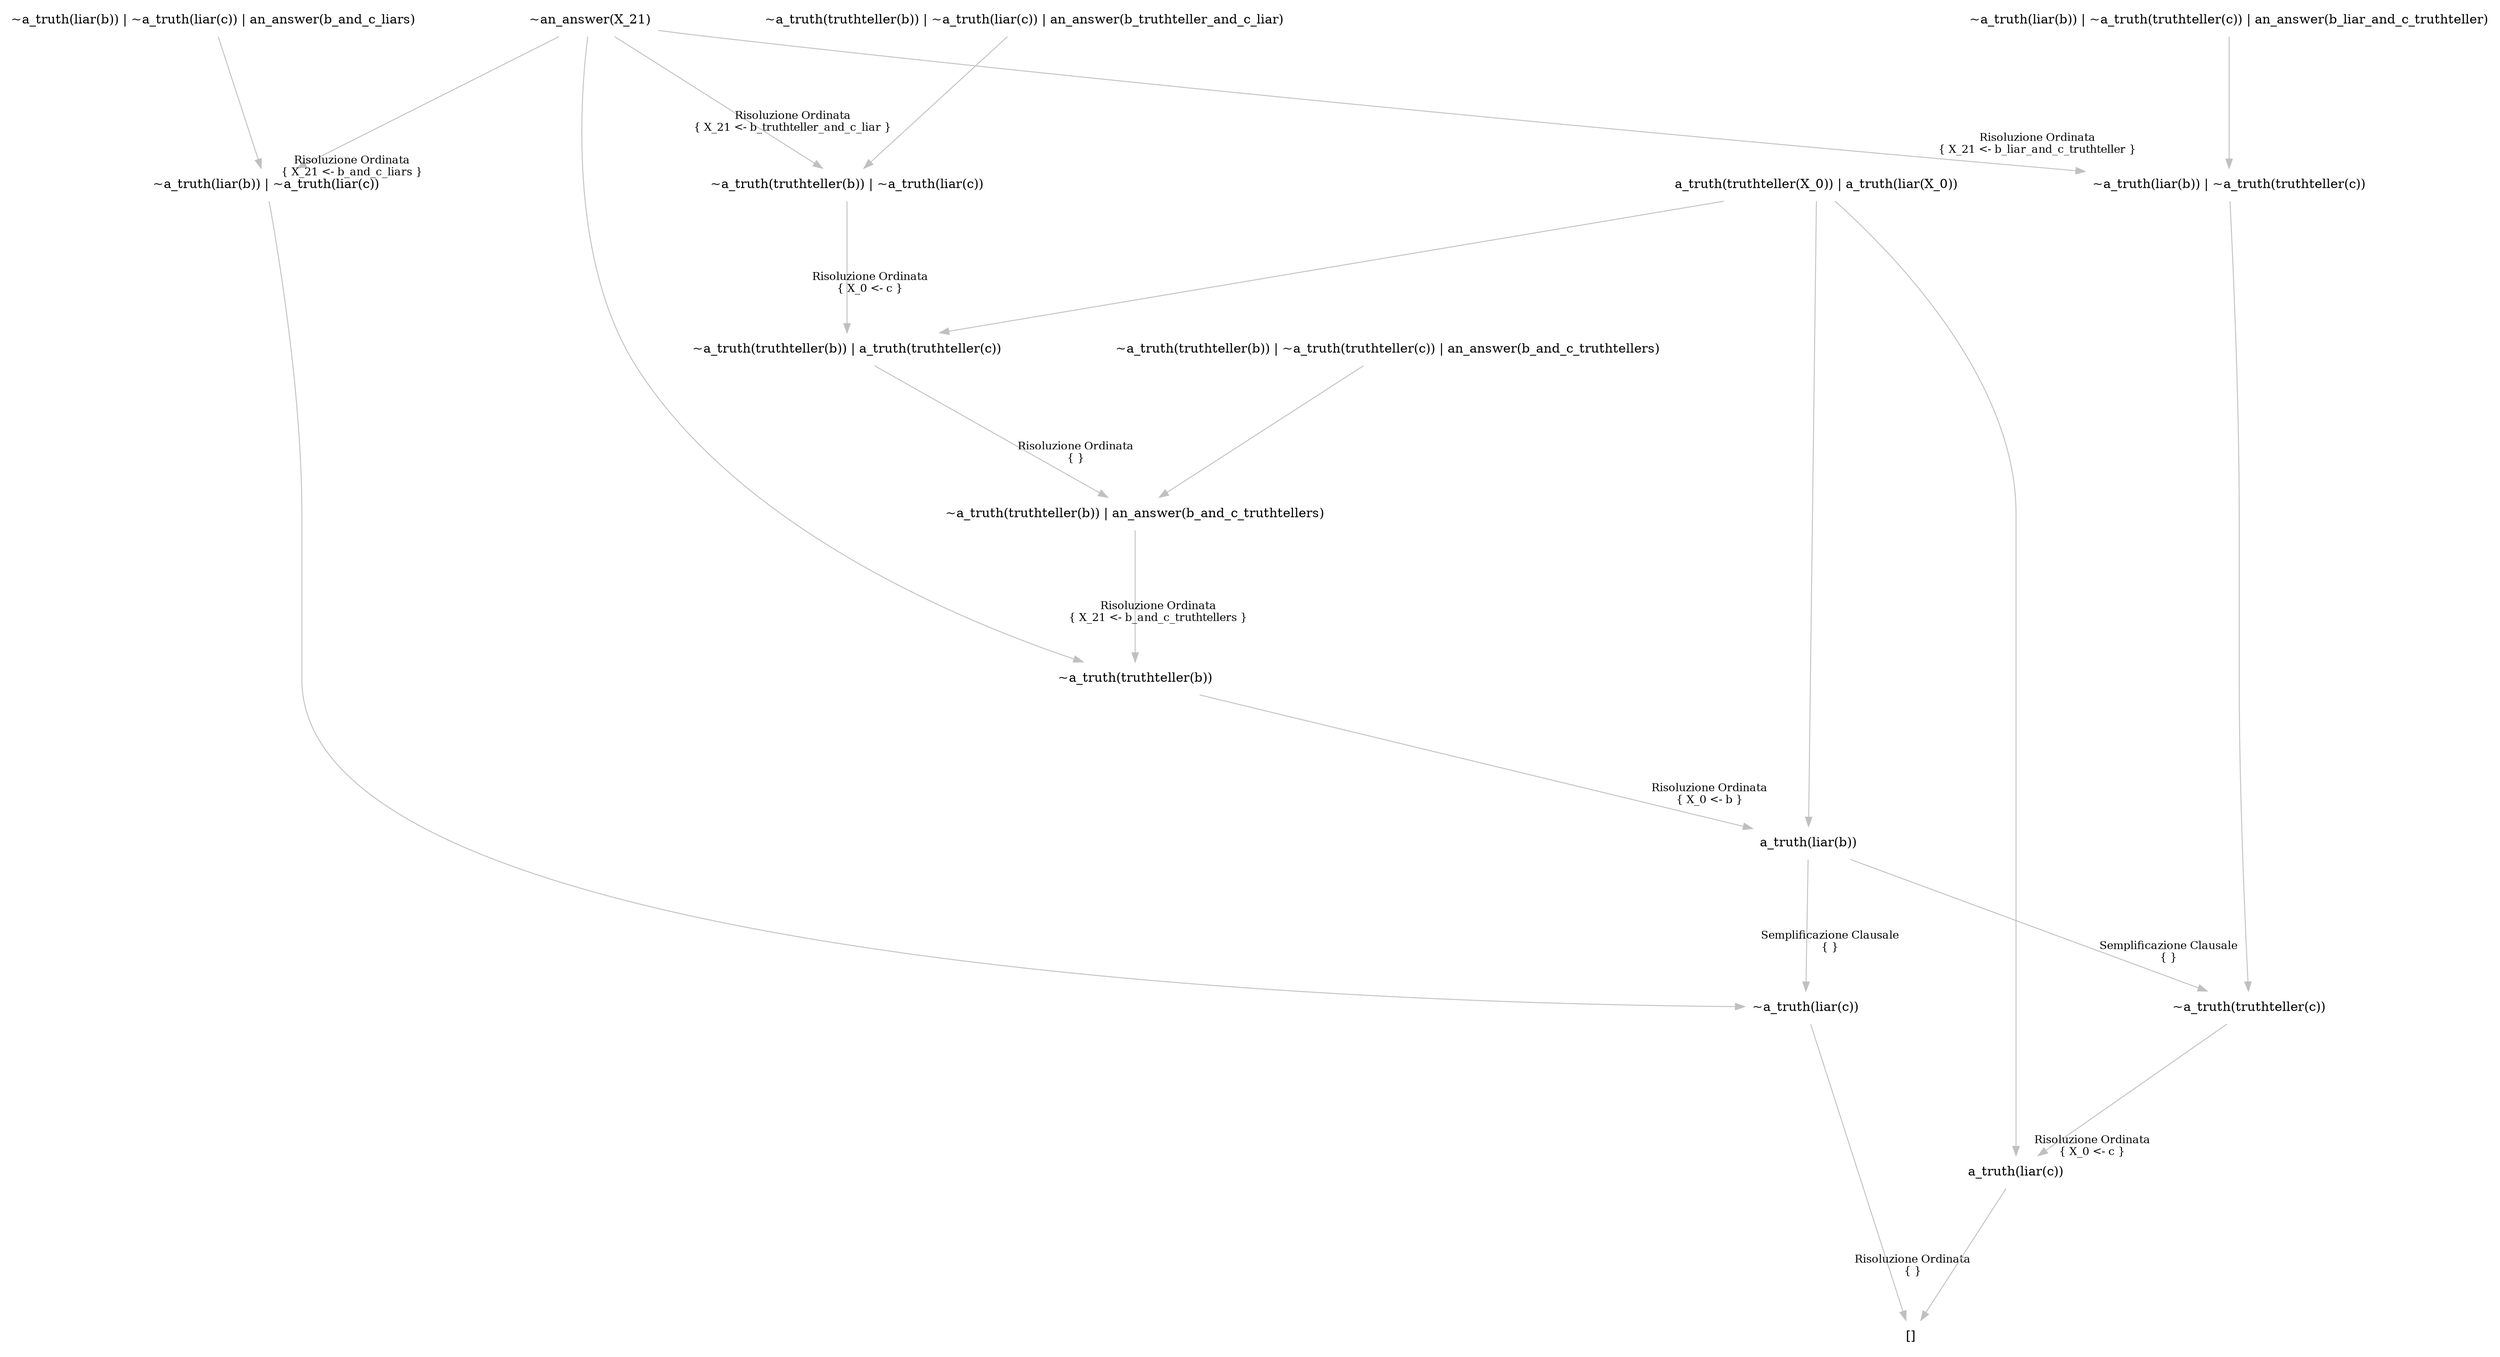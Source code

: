 digraph {
	nodesep="1.5"; ranksep=2;
	node [shape=plaintext];
	edge [color=gray];
	"~a_truth(liar(c))" -> "[]" [labelfontcolor=black,labelfontsize="12",headlabel="Risoluzione Ordinata\n{ }",labeldistance="6"];
	"a_truth(liar(b))" -> "~a_truth(liar(c))" [labelfontcolor=black,labelfontsize="12",headlabel="Semplificazione Clausale\n{ }",labeldistance="6"];
	"~a_truth(truthteller(b))" -> "a_truth(liar(b))" [labelfontcolor=black,labelfontsize="12",headlabel="Risoluzione Ordinata\n{ X_0 <- b }",labeldistance="6"];
	"~a_truth(truthteller(b)) | an_answer(b_and_c_truthtellers)" -> "~a_truth(truthteller(b))" [labelfontcolor=black,labelfontsize="12",headlabel="Risoluzione Ordinata\n{ X_21 <- b_and_c_truthtellers }",labeldistance="6"];
	"~a_truth(truthteller(b)) | a_truth(truthteller(c))" -> "~a_truth(truthteller(b)) | an_answer(b_and_c_truthtellers)" [labelfontcolor=black,labelfontsize="12",headlabel="Risoluzione Ordinata\n{ }",labeldistance="6"];
	"~a_truth(truthteller(b)) | ~a_truth(liar(c))" -> "~a_truth(truthteller(b)) | a_truth(truthteller(c))" [labelfontcolor=black,labelfontsize="12",headlabel="Risoluzione Ordinata\n{ X_0 <- c }",labeldistance="6"];
	"~an_answer(X_21)" -> "~a_truth(truthteller(b)) | ~a_truth(liar(c))" [labelfontcolor=black,labelfontsize="12",headlabel="Risoluzione Ordinata\n{ X_21 <- b_truthteller_and_c_liar }",labeldistance="6"];
	"~a_truth(truthteller(b)) | ~a_truth(liar(c)) | an_answer(b_truthteller_and_c_liar)" -> "~a_truth(truthteller(b)) | ~a_truth(liar(c))" ;
	"a_truth(truthteller(X_0)) | a_truth(liar(X_0))" -> "~a_truth(truthteller(b)) | a_truth(truthteller(c))" ;
	"~a_truth(truthteller(b)) | ~a_truth(truthteller(c)) | an_answer(b_and_c_truthtellers)" -> "~a_truth(truthteller(b)) | an_answer(b_and_c_truthtellers)" ;
	"~an_answer(X_21)" -> "~a_truth(truthteller(b))" ;
	"a_truth(truthteller(X_0)) | a_truth(liar(X_0))" -> "a_truth(liar(b))" ;
	"~a_truth(liar(b)) | ~a_truth(liar(c))" -> "~a_truth(liar(c))" ;
	"~an_answer(X_21)" -> "~a_truth(liar(b)) | ~a_truth(liar(c))" [labelfontcolor=black,labelfontsize="12",headlabel="Risoluzione Ordinata\n{ X_21 <- b_and_c_liars }",labeldistance="6"];
	"~a_truth(liar(b)) | ~a_truth(liar(c)) | an_answer(b_and_c_liars)" -> "~a_truth(liar(b)) | ~a_truth(liar(c))" ;
	"a_truth(liar(c))" -> "[]" ;
	"~a_truth(truthteller(c))" -> "a_truth(liar(c))" [labelfontcolor=black,labelfontsize="12",headlabel="Risoluzione Ordinata\n{ X_0 <- c }",labeldistance="6"];
	"a_truth(liar(b))" -> "~a_truth(truthteller(c))" [labelfontcolor=black,labelfontsize="12",headlabel="Semplificazione Clausale\n{ }",labeldistance="6"];
	"~a_truth(liar(b)) | ~a_truth(truthteller(c))" -> "~a_truth(truthteller(c))" ;
	"~an_answer(X_21)" -> "~a_truth(liar(b)) | ~a_truth(truthteller(c))" [labelfontcolor=black,labelfontsize="12",headlabel="Risoluzione Ordinata\n{ X_21 <- b_liar_and_c_truthteller }",labeldistance="6"];
	"~a_truth(liar(b)) | ~a_truth(truthteller(c)) | an_answer(b_liar_and_c_truthteller)" -> "~a_truth(liar(b)) | ~a_truth(truthteller(c))" ;
	"a_truth(truthteller(X_0)) | a_truth(liar(X_0))" -> "a_truth(liar(c))" ;
}

